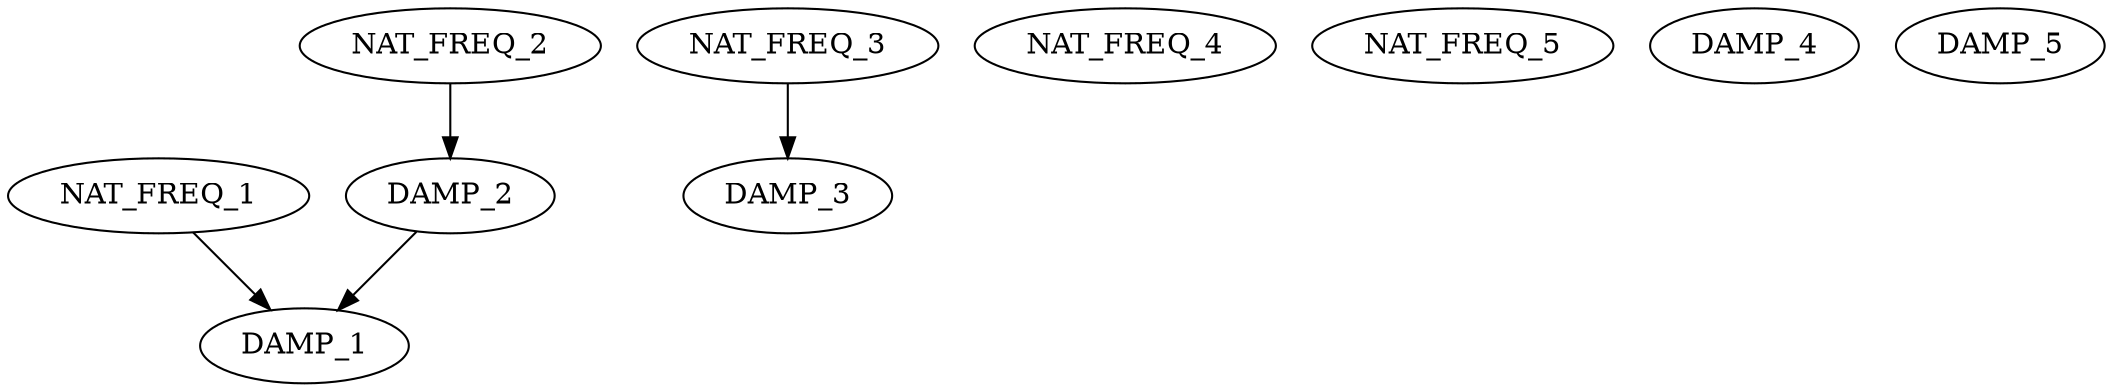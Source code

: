 strict digraph "" {
	NAT_FREQ_1 -> DAMP_1;
	NAT_FREQ_2 -> DAMP_2;
	NAT_FREQ_3 -> DAMP_3;
	NAT_FREQ_4;
	NAT_FREQ_5;
	DAMP_2 -> DAMP_1;
	DAMP_4;
	DAMP_5;
}
